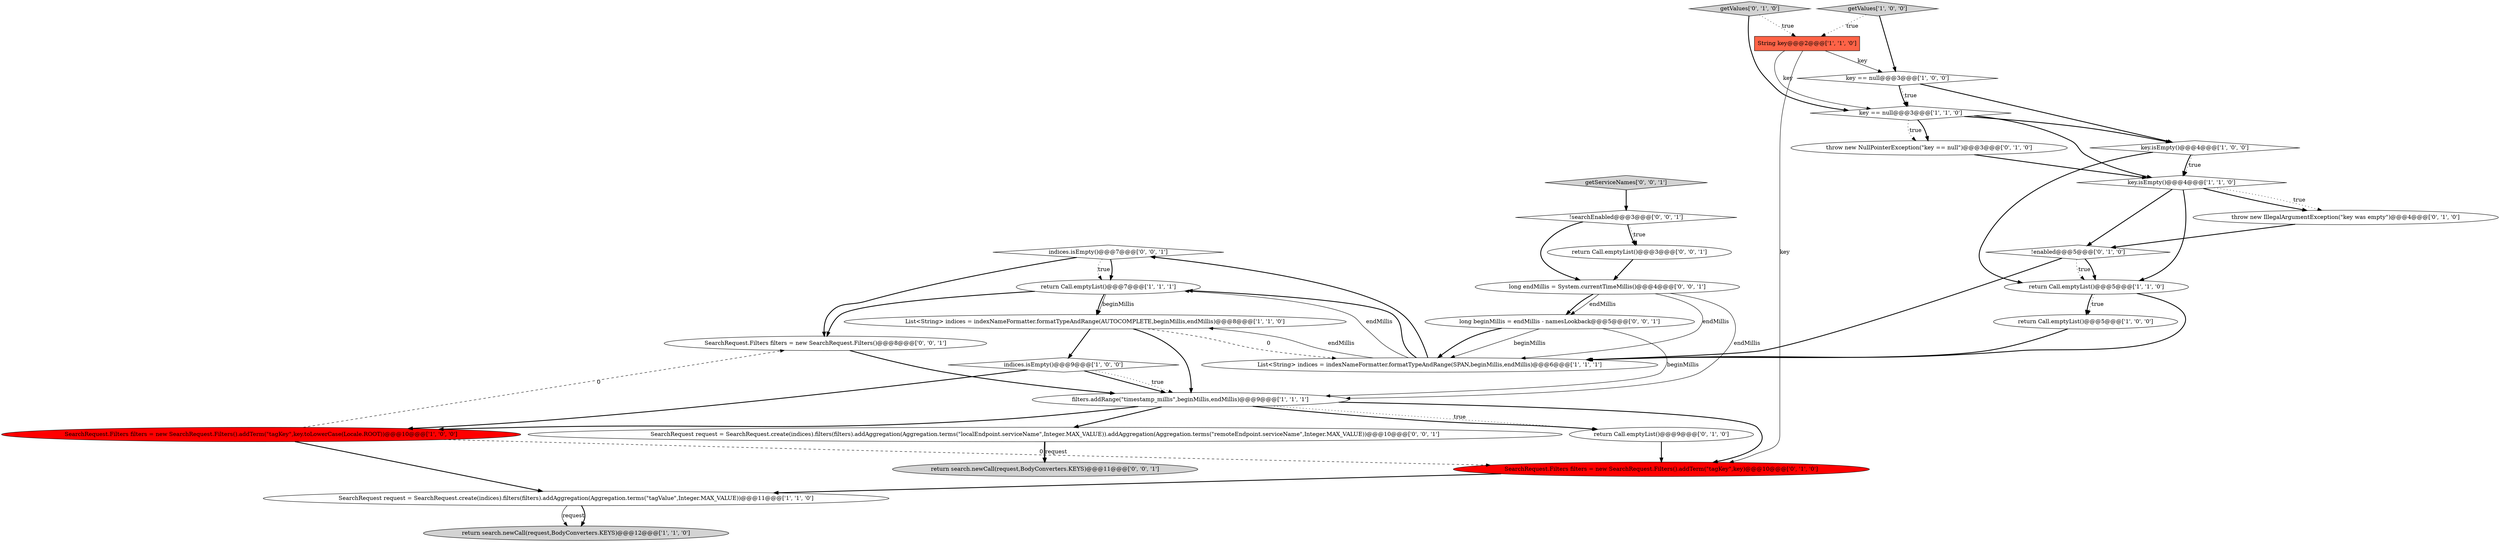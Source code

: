 digraph {
24 [style = filled, label = "indices.isEmpty()@@@7@@@['0', '0', '1']", fillcolor = white, shape = diamond image = "AAA0AAABBB3BBB"];
4 [style = filled, label = "String key@@@2@@@['1', '1', '0']", fillcolor = tomato, shape = box image = "AAA0AAABBB1BBB"];
15 [style = filled, label = "return Call.emptyList()@@@5@@@['1', '1', '0']", fillcolor = white, shape = ellipse image = "AAA0AAABBB1BBB"];
18 [style = filled, label = "return Call.emptyList()@@@9@@@['0', '1', '0']", fillcolor = white, shape = ellipse image = "AAA0AAABBB2BBB"];
14 [style = filled, label = "key == null@@@3@@@['1', '1', '0']", fillcolor = white, shape = diamond image = "AAA0AAABBB1BBB"];
6 [style = filled, label = "SearchRequest.Filters filters = new SearchRequest.Filters().addTerm(\"tagKey\",key.toLowerCase(Locale.ROOT))@@@10@@@['1', '0', '0']", fillcolor = red, shape = ellipse image = "AAA1AAABBB1BBB"];
27 [style = filled, label = "!searchEnabled@@@3@@@['0', '0', '1']", fillcolor = white, shape = diamond image = "AAA0AAABBB3BBB"];
10 [style = filled, label = "return Call.emptyList()@@@7@@@['1', '1', '1']", fillcolor = white, shape = ellipse image = "AAA0AAABBB1BBB"];
13 [style = filled, label = "key.isEmpty()@@@4@@@['1', '1', '0']", fillcolor = white, shape = diamond image = "AAA0AAABBB1BBB"];
29 [style = filled, label = "SearchRequest request = SearchRequest.create(indices).filters(filters).addAggregation(Aggregation.terms(\"localEndpoint.serviceName\",Integer.MAX_VALUE)).addAggregation(Aggregation.terms(\"remoteEndpoint.serviceName\",Integer.MAX_VALUE))@@@10@@@['0', '0', '1']", fillcolor = white, shape = ellipse image = "AAA0AAABBB3BBB"];
17 [style = filled, label = "throw new NullPointerException(\"key == null\")@@@3@@@['0', '1', '0']", fillcolor = white, shape = ellipse image = "AAA0AAABBB2BBB"];
5 [style = filled, label = "SearchRequest request = SearchRequest.create(indices).filters(filters).addAggregation(Aggregation.terms(\"tagValue\",Integer.MAX_VALUE))@@@11@@@['1', '1', '0']", fillcolor = white, shape = ellipse image = "AAA0AAABBB1BBB"];
26 [style = filled, label = "return search.newCall(request,BodyConverters.KEYS)@@@11@@@['0', '0', '1']", fillcolor = lightgray, shape = ellipse image = "AAA0AAABBB3BBB"];
30 [style = filled, label = "SearchRequest.Filters filters = new SearchRequest.Filters()@@@8@@@['0', '0', '1']", fillcolor = white, shape = ellipse image = "AAA0AAABBB3BBB"];
22 [style = filled, label = "long endMillis = System.currentTimeMillis()@@@4@@@['0', '0', '1']", fillcolor = white, shape = ellipse image = "AAA0AAABBB3BBB"];
16 [style = filled, label = "getValues['0', '1', '0']", fillcolor = lightgray, shape = diamond image = "AAA0AAABBB2BBB"];
11 [style = filled, label = "List<String> indices = indexNameFormatter.formatTypeAndRange(SPAN,beginMillis,endMillis)@@@6@@@['1', '1', '1']", fillcolor = white, shape = ellipse image = "AAA0AAABBB1BBB"];
0 [style = filled, label = "indices.isEmpty()@@@9@@@['1', '0', '0']", fillcolor = white, shape = diamond image = "AAA0AAABBB1BBB"];
19 [style = filled, label = "!enabled@@@5@@@['0', '1', '0']", fillcolor = white, shape = diamond image = "AAA0AAABBB2BBB"];
21 [style = filled, label = "SearchRequest.Filters filters = new SearchRequest.Filters().addTerm(\"tagKey\",key)@@@10@@@['0', '1', '0']", fillcolor = red, shape = ellipse image = "AAA1AAABBB2BBB"];
9 [style = filled, label = "List<String> indices = indexNameFormatter.formatTypeAndRange(AUTOCOMPLETE,beginMillis,endMillis)@@@8@@@['1', '1', '0']", fillcolor = white, shape = ellipse image = "AAA0AAABBB1BBB"];
25 [style = filled, label = "return Call.emptyList()@@@3@@@['0', '0', '1']", fillcolor = white, shape = ellipse image = "AAA0AAABBB3BBB"];
20 [style = filled, label = "throw new IllegalArgumentException(\"key was empty\")@@@4@@@['0', '1', '0']", fillcolor = white, shape = ellipse image = "AAA0AAABBB2BBB"];
23 [style = filled, label = "long beginMillis = endMillis - namesLookback@@@5@@@['0', '0', '1']", fillcolor = white, shape = ellipse image = "AAA0AAABBB3BBB"];
1 [style = filled, label = "getValues['1', '0', '0']", fillcolor = lightgray, shape = diamond image = "AAA0AAABBB1BBB"];
3 [style = filled, label = "filters.addRange(\"timestamp_millis\",beginMillis,endMillis)@@@9@@@['1', '1', '1']", fillcolor = white, shape = ellipse image = "AAA0AAABBB1BBB"];
12 [style = filled, label = "return search.newCall(request,BodyConverters.KEYS)@@@12@@@['1', '1', '0']", fillcolor = lightgray, shape = ellipse image = "AAA0AAABBB1BBB"];
7 [style = filled, label = "return Call.emptyList()@@@5@@@['1', '0', '0']", fillcolor = white, shape = ellipse image = "AAA0AAABBB1BBB"];
28 [style = filled, label = "getServiceNames['0', '0', '1']", fillcolor = lightgray, shape = diamond image = "AAA0AAABBB3BBB"];
2 [style = filled, label = "key == null@@@3@@@['1', '0', '0']", fillcolor = white, shape = diamond image = "AAA0AAABBB1BBB"];
8 [style = filled, label = "key.isEmpty()@@@4@@@['1', '0', '0']", fillcolor = white, shape = diamond image = "AAA0AAABBB1BBB"];
24->10 [style = bold, label=""];
0->3 [style = bold, label=""];
6->21 [style = dashed, label="0"];
7->11 [style = bold, label=""];
8->15 [style = bold, label=""];
9->0 [style = bold, label=""];
27->25 [style = dotted, label="true"];
15->7 [style = bold, label=""];
25->22 [style = bold, label=""];
6->30 [style = dashed, label="0"];
5->12 [style = solid, label="request"];
0->6 [style = bold, label=""];
4->21 [style = solid, label="key"];
13->20 [style = dotted, label="true"];
11->10 [style = solid, label="endMillis"];
29->26 [style = solid, label="request"];
3->6 [style = bold, label=""];
22->11 [style = solid, label="endMillis"];
14->17 [style = bold, label=""];
19->11 [style = bold, label=""];
1->4 [style = dotted, label="true"];
19->15 [style = dotted, label="true"];
15->7 [style = dotted, label="true"];
23->11 [style = solid, label="beginMillis"];
16->4 [style = dotted, label="true"];
11->9 [style = solid, label="endMillis"];
27->22 [style = bold, label=""];
22->23 [style = bold, label=""];
11->24 [style = bold, label=""];
24->30 [style = bold, label=""];
29->26 [style = bold, label=""];
3->18 [style = bold, label=""];
24->10 [style = dotted, label="true"];
14->17 [style = dotted, label="true"];
21->5 [style = bold, label=""];
22->23 [style = solid, label="endMillis"];
6->5 [style = bold, label=""];
28->27 [style = bold, label=""];
13->19 [style = bold, label=""];
4->14 [style = solid, label="key"];
15->11 [style = bold, label=""];
5->12 [style = bold, label=""];
30->3 [style = bold, label=""];
11->10 [style = bold, label=""];
3->18 [style = dotted, label="true"];
23->3 [style = solid, label="beginMillis"];
2->14 [style = bold, label=""];
9->3 [style = bold, label=""];
16->14 [style = bold, label=""];
2->14 [style = dotted, label="true"];
3->21 [style = bold, label=""];
9->11 [style = dashed, label="0"];
14->8 [style = bold, label=""];
8->13 [style = dotted, label="true"];
0->3 [style = dotted, label="true"];
13->15 [style = bold, label=""];
10->9 [style = bold, label=""];
1->2 [style = bold, label=""];
14->13 [style = bold, label=""];
17->13 [style = bold, label=""];
22->3 [style = solid, label="endMillis"];
20->19 [style = bold, label=""];
19->15 [style = bold, label=""];
18->21 [style = bold, label=""];
4->2 [style = solid, label="key"];
23->11 [style = bold, label=""];
27->25 [style = bold, label=""];
10->30 [style = bold, label=""];
10->9 [style = solid, label="beginMillis"];
3->29 [style = bold, label=""];
8->13 [style = bold, label=""];
2->8 [style = bold, label=""];
13->20 [style = bold, label=""];
}

